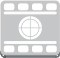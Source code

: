 <?xml version="1.0" encoding="UTF-8"?>
<dia:diagram xmlns:dia="http://www.lysator.liu.se/~alla/dia/">
  <dia:layer name="Fondo" visible="true" active="true">
    <dia:group>
      <dia:group>
        <dia:group>
          <dia:group>
            <dia:group>
              <dia:object type="Standard - Beziergon" version="0" id="O0">
                <dia:attribute name="obj_pos">
                  <dia:point val="3.959,3.585"/>
                </dia:attribute>
                <dia:attribute name="obj_bb">
                  <dia:rectangle val="2.959,3.585;4.959,3.906"/>
                </dia:attribute>
                <dia:attribute name="bez_points">
                  <dia:point val="3.959,3.585"/>
                  <dia:point val="3.959,3.711"/>
                  <dia:point val="3.959,3.585"/>
                  <dia:point val="3.959,3.711"/>
                  <dia:point val="3.959,3.819"/>
                  <dia:point val="3.871,3.906"/>
                  <dia:point val="3.762,3.906"/>
                  <dia:point val="3.762,3.78"/>
                  <dia:point val="3.762,3.906"/>
                  <dia:point val="3.762,3.78"/>
                  <dia:point val="3.871,3.78"/>
                  <dia:point val="3.959,3.693"/>
                </dia:attribute>
                <dia:attribute name="corner_types">
                  <dia:enum val="17227952"/>
                  <dia:enum val="0"/>
                  <dia:enum val="0"/>
                  <dia:enum val="0"/>
                  <dia:enum val="0"/>
                </dia:attribute>
                <dia:attribute name="line_width">
                  <dia:real val="0"/>
                </dia:attribute>
                <dia:attribute name="show_background">
                  <dia:boolean val="false"/>
                </dia:attribute>
              </dia:object>
              <dia:group>
                <dia:object type="Standard - BezierLine" version="0" id="O1">
                  <dia:attribute name="obj_pos">
                    <dia:point val="3.959,3.585"/>
                  </dia:attribute>
                  <dia:attribute name="obj_bb">
                    <dia:rectangle val="2.957,3.585;4.957,3.875"/>
                  </dia:attribute>
                  <dia:attribute name="bez_points">
                    <dia:point val="3.959,3.585"/>
                    <dia:point val="3.959,3.711"/>
                    <dia:point val="3.959,3.585"/>
                    <dia:point val="3.959,3.711"/>
                    <dia:point val="3.959,3.721"/>
                    <dia:point val="3.959,3.73"/>
                    <dia:point val="3.957,3.739"/>
                    <dia:point val="3.957,3.613"/>
                    <dia:point val="3.957,3.739"/>
                    <dia:point val="3.957,3.613"/>
                    <dia:point val="3.959,3.604"/>
                    <dia:point val="3.959,3.595"/>
                    <dia:point val="3.959,3.585"/>
                  </dia:attribute>
                  <dia:attribute name="corner_types">
                    <dia:enum val="0"/>
                    <dia:enum val="0"/>
                    <dia:enum val="0"/>
                    <dia:enum val="0"/>
                    <dia:enum val="0"/>
                  </dia:attribute>
                  <dia:attribute name="line_color">
                    <dia:color val="#737678"/>
                  </dia:attribute>
                  <dia:attribute name="line_width">
                    <dia:real val="0"/>
                  </dia:attribute>
                </dia:object>
                <dia:object type="Standard - BezierLine" version="0" id="O2">
                  <dia:attribute name="obj_pos">
                    <dia:point val="3.957,3.613"/>
                  </dia:attribute>
                  <dia:attribute name="obj_bb">
                    <dia:rectangle val="3.95,3.613;3.957,3.771"/>
                  </dia:attribute>
                  <dia:attribute name="bez_points">
                    <dia:point val="3.957,3.613"/>
                    <dia:point val="3.957,3.739"/>
                    <dia:point val="3.957,3.613"/>
                    <dia:point val="3.957,3.739"/>
                    <dia:point val="3.956,3.75"/>
                    <dia:point val="3.953,3.76"/>
                    <dia:point val="3.95,3.771"/>
                    <dia:point val="3.95,3.644"/>
                    <dia:point val="3.95,3.771"/>
                    <dia:point val="3.95,3.644"/>
                    <dia:point val="3.953,3.634"/>
                    <dia:point val="3.956,3.624"/>
                    <dia:point val="3.957,3.613"/>
                  </dia:attribute>
                  <dia:attribute name="corner_types">
                    <dia:enum val="0"/>
                    <dia:enum val="0"/>
                    <dia:enum val="0"/>
                    <dia:enum val="0"/>
                    <dia:enum val="0"/>
                  </dia:attribute>
                  <dia:attribute name="line_color">
                    <dia:color val="#737678"/>
                  </dia:attribute>
                  <dia:attribute name="line_width">
                    <dia:real val="0"/>
                  </dia:attribute>
                </dia:object>
                <dia:object type="Standard - BezierLine" version="0" id="O3">
                  <dia:attribute name="obj_pos">
                    <dia:point val="3.95,3.644"/>
                  </dia:attribute>
                  <dia:attribute name="obj_bb">
                    <dia:rectangle val="3.935,3.644;3.95,3.805"/>
                  </dia:attribute>
                  <dia:attribute name="bez_points">
                    <dia:point val="3.95,3.644"/>
                    <dia:point val="3.95,3.771"/>
                    <dia:point val="3.95,3.644"/>
                    <dia:point val="3.95,3.771"/>
                    <dia:point val="3.946,3.782"/>
                    <dia:point val="3.941,3.794"/>
                    <dia:point val="3.935,3.805"/>
                    <dia:point val="3.935,3.679"/>
                    <dia:point val="3.935,3.805"/>
                    <dia:point val="3.935,3.679"/>
                    <dia:point val="3.941,3.668"/>
                    <dia:point val="3.946,3.656"/>
                    <dia:point val="3.95,3.644"/>
                  </dia:attribute>
                  <dia:attribute name="corner_types">
                    <dia:enum val="0"/>
                    <dia:enum val="0"/>
                    <dia:enum val="0"/>
                    <dia:enum val="0"/>
                    <dia:enum val="0"/>
                  </dia:attribute>
                  <dia:attribute name="line_color">
                    <dia:color val="#737678"/>
                  </dia:attribute>
                  <dia:attribute name="line_width">
                    <dia:real val="0"/>
                  </dia:attribute>
                </dia:object>
                <dia:object type="Standard - BezierLine" version="0" id="O4">
                  <dia:attribute name="obj_pos">
                    <dia:point val="3.935,3.679"/>
                  </dia:attribute>
                  <dia:attribute name="obj_bb">
                    <dia:rectangle val="3.762,3.679;3.935,3.906"/>
                  </dia:attribute>
                  <dia:attribute name="bez_points">
                    <dia:point val="3.935,3.679"/>
                    <dia:point val="3.935,3.805"/>
                    <dia:point val="3.935,3.679"/>
                    <dia:point val="3.935,3.805"/>
                    <dia:point val="3.902,3.865"/>
                    <dia:point val="3.837,3.906"/>
                    <dia:point val="3.762,3.906"/>
                    <dia:point val="3.762,3.78"/>
                    <dia:point val="3.762,3.906"/>
                    <dia:point val="3.762,3.78"/>
                    <dia:point val="3.837,3.78"/>
                    <dia:point val="3.902,3.739"/>
                    <dia:point val="3.935,3.679"/>
                  </dia:attribute>
                  <dia:attribute name="corner_types">
                    <dia:enum val="0"/>
                    <dia:enum val="0"/>
                    <dia:enum val="0"/>
                    <dia:enum val="0"/>
                    <dia:enum val="0"/>
                  </dia:attribute>
                  <dia:attribute name="line_color">
                    <dia:color val="#737678"/>
                  </dia:attribute>
                  <dia:attribute name="line_width">
                    <dia:real val="0"/>
                  </dia:attribute>
                </dia:object>
              </dia:group>
            </dia:group>
            <dia:group>
              <dia:object type="Standard - Polygon" version="0" id="O5">
                <dia:attribute name="obj_pos">
                  <dia:point val="3.82,3.743"/>
                </dia:attribute>
                <dia:attribute name="obj_bb">
                  <dia:rectangle val="1.189,3.743;3.82,3.907"/>
                </dia:attribute>
                <dia:attribute name="poly_points">
                  <dia:point val="3.82,3.743"/>
                  <dia:point val="3.762,3.907"/>
                  <dia:point val="1.237,3.907"/>
                  <dia:point val="1.189,3.749"/>
                </dia:attribute>
                <dia:attribute name="line_color">
                  <dia:color val="#737678"/>
                </dia:attribute>
                <dia:attribute name="line_width">
                  <dia:real val="0"/>
                </dia:attribute>
                <dia:attribute name="inner_color">
                  <dia:color val="#737678"/>
                </dia:attribute>
                <dia:attribute name="show_background">
                  <dia:boolean val="true"/>
                </dia:attribute>
              </dia:object>
            </dia:group>
            <dia:group>
              <dia:object type="Standard - Beziergon" version="0" id="O6">
                <dia:attribute name="obj_pos">
                  <dia:point val="1.237,3.78"/>
                </dia:attribute>
                <dia:attribute name="obj_bb">
                  <dia:rectangle val="0.041,3.585;2.041,3.906"/>
                </dia:attribute>
                <dia:attribute name="bez_points">
                  <dia:point val="1.237,3.78"/>
                  <dia:point val="1.237,3.906"/>
                  <dia:point val="1.237,3.78"/>
                  <dia:point val="1.237,3.906"/>
                  <dia:point val="1.129,3.906"/>
                  <dia:point val="1.041,3.819"/>
                  <dia:point val="1.041,3.711"/>
                  <dia:point val="1.041,3.585"/>
                  <dia:point val="1.041,3.711"/>
                  <dia:point val="1.041,3.585"/>
                  <dia:point val="1.041,3.693"/>
                  <dia:point val="1.129,3.78"/>
                </dia:attribute>
                <dia:attribute name="corner_types">
                  <dia:enum val="0"/>
                  <dia:enum val="0"/>
                  <dia:enum val="0"/>
                  <dia:enum val="0"/>
                  <dia:enum val="0"/>
                </dia:attribute>
                <dia:attribute name="line_width">
                  <dia:real val="0"/>
                </dia:attribute>
                <dia:attribute name="show_background">
                  <dia:boolean val="false"/>
                </dia:attribute>
              </dia:object>
              <dia:group>
                <dia:object type="Standard - BezierLine" version="0" id="O7">
                  <dia:attribute name="obj_pos">
                    <dia:point val="1.237,3.78"/>
                  </dia:attribute>
                  <dia:attribute name="obj_bb">
                    <dia:rectangle val="0.041,3.585;2.041,3.906"/>
                  </dia:attribute>
                  <dia:attribute name="bez_points">
                    <dia:point val="1.237,3.78"/>
                    <dia:point val="1.237,3.906"/>
                    <dia:point val="1.237,3.78"/>
                    <dia:point val="1.237,3.906"/>
                    <dia:point val="1.129,3.906"/>
                    <dia:point val="1.041,3.819"/>
                    <dia:point val="1.041,3.711"/>
                    <dia:point val="1.041,3.585"/>
                    <dia:point val="1.041,3.711"/>
                    <dia:point val="1.041,3.585"/>
                    <dia:point val="1.041,3.693"/>
                    <dia:point val="1.129,3.78"/>
                    <dia:point val="1.237,3.78"/>
                  </dia:attribute>
                  <dia:attribute name="corner_types">
                    <dia:enum val="0"/>
                    <dia:enum val="0"/>
                    <dia:enum val="0"/>
                    <dia:enum val="0"/>
                    <dia:enum val="0"/>
                  </dia:attribute>
                  <dia:attribute name="line_color">
                    <dia:color val="#737678"/>
                  </dia:attribute>
                  <dia:attribute name="line_width">
                    <dia:real val="0"/>
                  </dia:attribute>
                </dia:object>
              </dia:group>
            </dia:group>
            <dia:group>
              <dia:object type="Standard - Beziergon" version="0" id="O8">
                <dia:attribute name="obj_pos">
                  <dia:point val="3.762,1.093"/>
                </dia:attribute>
                <dia:attribute name="obj_bb">
                  <dia:rectangle val="1.041,1.093;3.959,3.78"/>
                </dia:attribute>
                <dia:attribute name="bez_points">
                  <dia:point val="3.762,1.093"/>
                  <dia:point val="3.871,1.093"/>
                  <dia:point val="3.959,1.181"/>
                  <dia:point val="3.959,1.289"/>
                  <dia:point val="3.959,3.585"/>
                  <dia:point val="3.959,1.289"/>
                  <dia:point val="3.959,3.585"/>
                  <dia:point val="3.959,3.693"/>
                  <dia:point val="3.871,3.78"/>
                  <dia:point val="3.762,3.78"/>
                  <dia:point val="1.237,3.78"/>
                  <dia:point val="3.762,3.78"/>
                  <dia:point val="1.237,3.78"/>
                  <dia:point val="1.129,3.78"/>
                  <dia:point val="1.041,3.693"/>
                  <dia:point val="1.041,3.585"/>
                  <dia:point val="1.041,1.289"/>
                  <dia:point val="1.041,3.585"/>
                  <dia:point val="1.041,1.289"/>
                  <dia:point val="1.041,1.181"/>
                  <dia:point val="1.129,1.093"/>
                  <dia:point val="1.237,1.093"/>
                  <dia:point val="3.762,1.093"/>
                  <dia:point val="1.237,1.093"/>
                </dia:attribute>
                <dia:attribute name="corner_types">
                  <dia:enum val="-819542408"/>
                  <dia:enum val="0"/>
                  <dia:enum val="0"/>
                  <dia:enum val="0"/>
                  <dia:enum val="0"/>
                  <dia:enum val="0"/>
                  <dia:enum val="0"/>
                  <dia:enum val="0"/>
                  <dia:enum val="0"/>
                </dia:attribute>
                <dia:attribute name="line_color">
                  <dia:color val="#c5c6c7"/>
                </dia:attribute>
                <dia:attribute name="line_width">
                  <dia:real val="0"/>
                </dia:attribute>
                <dia:attribute name="inner_color">
                  <dia:color val="#c5c6c7"/>
                </dia:attribute>
                <dia:attribute name="show_background">
                  <dia:boolean val="true"/>
                </dia:attribute>
              </dia:object>
            </dia:group>
          </dia:group>
        </dia:group>
        <dia:group>
          <dia:group>
            <dia:group>
              <dia:object type="Standard - Beziergon" version="0" id="O9">
                <dia:attribute name="obj_pos">
                  <dia:point val="3.323,1.321"/>
                </dia:attribute>
                <dia:attribute name="obj_bb">
                  <dia:rectangle val="3.323,1.239;3.801,1.532"/>
                </dia:attribute>
                <dia:attribute name="bez_points">
                  <dia:point val="3.323,1.321"/>
                  <dia:point val="3.323,1.276"/>
                  <dia:point val="3.36,1.239"/>
                  <dia:point val="3.405,1.239"/>
                  <dia:point val="3.719,1.239"/>
                  <dia:point val="3.405,1.239"/>
                  <dia:point val="3.719,1.239"/>
                  <dia:point val="3.765,1.239"/>
                  <dia:point val="3.801,1.276"/>
                  <dia:point val="3.801,1.321"/>
                  <dia:point val="3.801,1.451"/>
                  <dia:point val="3.801,1.321"/>
                  <dia:point val="3.801,1.451"/>
                  <dia:point val="3.801,1.495"/>
                  <dia:point val="3.765,1.532"/>
                  <dia:point val="3.719,1.532"/>
                  <dia:point val="3.405,1.532"/>
                  <dia:point val="3.719,1.532"/>
                  <dia:point val="3.405,1.532"/>
                  <dia:point val="3.36,1.532"/>
                  <dia:point val="3.323,1.495"/>
                  <dia:point val="3.323,1.451"/>
                  <dia:point val="3.323,1.321"/>
                  <dia:point val="3.323,1.451"/>
                </dia:attribute>
                <dia:attribute name="corner_types">
                  <dia:enum val="-819542376"/>
                  <dia:enum val="0"/>
                  <dia:enum val="0"/>
                  <dia:enum val="0"/>
                  <dia:enum val="0"/>
                  <dia:enum val="0"/>
                  <dia:enum val="0"/>
                  <dia:enum val="0"/>
                  <dia:enum val="0"/>
                </dia:attribute>
                <dia:attribute name="line_color">
                  <dia:color val="#ffffff"/>
                </dia:attribute>
                <dia:attribute name="line_width">
                  <dia:real val="0"/>
                </dia:attribute>
                <dia:attribute name="show_background">
                  <dia:boolean val="true"/>
                </dia:attribute>
              </dia:object>
              <dia:object type="Standard - Beziergon" version="0" id="O10">
                <dia:attribute name="obj_pos">
                  <dia:point val="2.618,1.321"/>
                </dia:attribute>
                <dia:attribute name="obj_bb">
                  <dia:rectangle val="2.618,1.239;3.096,1.532"/>
                </dia:attribute>
                <dia:attribute name="bez_points">
                  <dia:point val="2.618,1.321"/>
                  <dia:point val="2.618,1.276"/>
                  <dia:point val="2.655,1.239"/>
                  <dia:point val="2.7,1.239"/>
                  <dia:point val="3.014,1.239"/>
                  <dia:point val="2.7,1.239"/>
                  <dia:point val="3.014,1.239"/>
                  <dia:point val="3.059,1.239"/>
                  <dia:point val="3.096,1.276"/>
                  <dia:point val="3.096,1.321"/>
                  <dia:point val="3.096,1.451"/>
                  <dia:point val="3.096,1.321"/>
                  <dia:point val="3.096,1.451"/>
                  <dia:point val="3.096,1.495"/>
                  <dia:point val="3.059,1.532"/>
                  <dia:point val="3.014,1.532"/>
                  <dia:point val="2.7,1.532"/>
                  <dia:point val="3.014,1.532"/>
                  <dia:point val="2.7,1.532"/>
                  <dia:point val="2.655,1.532"/>
                  <dia:point val="2.618,1.495"/>
                  <dia:point val="2.618,1.451"/>
                  <dia:point val="2.618,1.321"/>
                  <dia:point val="2.618,1.451"/>
                </dia:attribute>
                <dia:attribute name="corner_types">
                  <dia:enum val="-819542408"/>
                  <dia:enum val="0"/>
                  <dia:enum val="0"/>
                  <dia:enum val="0"/>
                  <dia:enum val="0"/>
                  <dia:enum val="0"/>
                  <dia:enum val="0"/>
                  <dia:enum val="0"/>
                  <dia:enum val="0"/>
                </dia:attribute>
                <dia:attribute name="line_color">
                  <dia:color val="#ffffff"/>
                </dia:attribute>
                <dia:attribute name="line_width">
                  <dia:real val="0"/>
                </dia:attribute>
                <dia:attribute name="show_background">
                  <dia:boolean val="true"/>
                </dia:attribute>
              </dia:object>
              <dia:object type="Standard - Beziergon" version="0" id="O11">
                <dia:attribute name="obj_pos">
                  <dia:point val="1.913,1.321"/>
                </dia:attribute>
                <dia:attribute name="obj_bb">
                  <dia:rectangle val="1.913,1.239;2.391,1.532"/>
                </dia:attribute>
                <dia:attribute name="bez_points">
                  <dia:point val="1.913,1.321"/>
                  <dia:point val="1.913,1.276"/>
                  <dia:point val="1.95,1.239"/>
                  <dia:point val="1.995,1.239"/>
                  <dia:point val="2.309,1.239"/>
                  <dia:point val="1.995,1.239"/>
                  <dia:point val="2.309,1.239"/>
                  <dia:point val="2.354,1.239"/>
                  <dia:point val="2.391,1.276"/>
                  <dia:point val="2.391,1.321"/>
                  <dia:point val="2.391,1.451"/>
                  <dia:point val="2.391,1.321"/>
                  <dia:point val="2.391,1.451"/>
                  <dia:point val="2.391,1.495"/>
                  <dia:point val="2.354,1.532"/>
                  <dia:point val="2.309,1.532"/>
                  <dia:point val="1.995,1.532"/>
                  <dia:point val="2.309,1.532"/>
                  <dia:point val="1.995,1.532"/>
                  <dia:point val="1.95,1.532"/>
                  <dia:point val="1.913,1.495"/>
                  <dia:point val="1.913,1.451"/>
                  <dia:point val="1.913,1.321"/>
                  <dia:point val="1.913,1.451"/>
                </dia:attribute>
                <dia:attribute name="corner_types">
                  <dia:enum val="-819542376"/>
                  <dia:enum val="0"/>
                  <dia:enum val="0"/>
                  <dia:enum val="0"/>
                  <dia:enum val="0"/>
                  <dia:enum val="0"/>
                  <dia:enum val="0"/>
                  <dia:enum val="0"/>
                  <dia:enum val="0"/>
                </dia:attribute>
                <dia:attribute name="line_color">
                  <dia:color val="#ffffff"/>
                </dia:attribute>
                <dia:attribute name="line_width">
                  <dia:real val="0"/>
                </dia:attribute>
                <dia:attribute name="show_background">
                  <dia:boolean val="true"/>
                </dia:attribute>
              </dia:object>
              <dia:object type="Standard - Beziergon" version="0" id="O12">
                <dia:attribute name="obj_pos">
                  <dia:point val="1.208,1.321"/>
                </dia:attribute>
                <dia:attribute name="obj_bb">
                  <dia:rectangle val="1.208,1.239;1.686,1.532"/>
                </dia:attribute>
                <dia:attribute name="bez_points">
                  <dia:point val="1.208,1.321"/>
                  <dia:point val="1.208,1.276"/>
                  <dia:point val="1.244,1.239"/>
                  <dia:point val="1.29,1.239"/>
                  <dia:point val="1.604,1.239"/>
                  <dia:point val="1.29,1.239"/>
                  <dia:point val="1.604,1.239"/>
                  <dia:point val="1.649,1.239"/>
                  <dia:point val="1.686,1.276"/>
                  <dia:point val="1.686,1.321"/>
                  <dia:point val="1.686,1.451"/>
                  <dia:point val="1.686,1.321"/>
                  <dia:point val="1.686,1.451"/>
                  <dia:point val="1.686,1.495"/>
                  <dia:point val="1.649,1.532"/>
                  <dia:point val="1.604,1.532"/>
                  <dia:point val="1.29,1.532"/>
                  <dia:point val="1.604,1.532"/>
                  <dia:point val="1.29,1.532"/>
                  <dia:point val="1.244,1.532"/>
                  <dia:point val="1.208,1.495"/>
                  <dia:point val="1.208,1.451"/>
                  <dia:point val="1.208,1.321"/>
                  <dia:point val="1.208,1.451"/>
                  <dia:point val="1.208,1.321"/>
                  <dia:point val="1.208,1.321"/>
                  <dia:point val="1.208,1.451"/>
                </dia:attribute>
                <dia:attribute name="corner_types">
                  <dia:enum val="-819542360"/>
                  <dia:enum val="0"/>
                  <dia:enum val="0"/>
                  <dia:enum val="0"/>
                  <dia:enum val="0"/>
                  <dia:enum val="0"/>
                  <dia:enum val="0"/>
                  <dia:enum val="0"/>
                  <dia:enum val="0"/>
                  <dia:enum val="0"/>
                </dia:attribute>
                <dia:attribute name="line_color">
                  <dia:color val="#ffffff"/>
                </dia:attribute>
                <dia:attribute name="line_width">
                  <dia:real val="0"/>
                </dia:attribute>
                <dia:attribute name="show_background">
                  <dia:boolean val="true"/>
                </dia:attribute>
              </dia:object>
              <dia:object type="Standard - Beziergon" version="0" id="O13">
                <dia:attribute name="obj_pos">
                  <dia:point val="1.686,3.554"/>
                </dia:attribute>
                <dia:attribute name="obj_bb">
                  <dia:rectangle val="1.208,3.342;1.686,3.635"/>
                </dia:attribute>
                <dia:attribute name="bez_points">
                  <dia:point val="1.686,3.554"/>
                  <dia:point val="1.686,3.599"/>
                  <dia:point val="1.649,3.635"/>
                  <dia:point val="1.604,3.635"/>
                  <dia:point val="1.29,3.635"/>
                  <dia:point val="1.604,3.635"/>
                  <dia:point val="1.29,3.635"/>
                  <dia:point val="1.244,3.635"/>
                  <dia:point val="1.208,3.599"/>
                  <dia:point val="1.208,3.554"/>
                  <dia:point val="1.208,3.424"/>
                  <dia:point val="1.208,3.554"/>
                  <dia:point val="1.208,3.424"/>
                  <dia:point val="1.208,3.378"/>
                  <dia:point val="1.244,3.342"/>
                  <dia:point val="1.29,3.342"/>
                  <dia:point val="1.604,3.342"/>
                  <dia:point val="1.29,3.342"/>
                  <dia:point val="1.604,3.342"/>
                  <dia:point val="1.649,3.342"/>
                  <dia:point val="1.686,3.378"/>
                  <dia:point val="1.686,3.424"/>
                  <dia:point val="1.686,3.554"/>
                  <dia:point val="1.686,3.424"/>
                  <dia:point val="1.686,3.554"/>
                  <dia:point val="1.686,3.554"/>
                  <dia:point val="1.686,3.424"/>
                </dia:attribute>
                <dia:attribute name="corner_types">
                  <dia:enum val="-819542408"/>
                  <dia:enum val="0"/>
                  <dia:enum val="0"/>
                  <dia:enum val="0"/>
                  <dia:enum val="0"/>
                  <dia:enum val="0"/>
                  <dia:enum val="0"/>
                  <dia:enum val="0"/>
                  <dia:enum val="0"/>
                  <dia:enum val="0"/>
                </dia:attribute>
                <dia:attribute name="line_color">
                  <dia:color val="#ffffff"/>
                </dia:attribute>
                <dia:attribute name="line_width">
                  <dia:real val="0"/>
                </dia:attribute>
                <dia:attribute name="show_background">
                  <dia:boolean val="true"/>
                </dia:attribute>
              </dia:object>
              <dia:object type="Standard - Beziergon" version="0" id="O14">
                <dia:attribute name="obj_pos">
                  <dia:point val="2.391,3.554"/>
                </dia:attribute>
                <dia:attribute name="obj_bb">
                  <dia:rectangle val="1.913,3.342;2.391,3.635"/>
                </dia:attribute>
                <dia:attribute name="bez_points">
                  <dia:point val="2.391,3.554"/>
                  <dia:point val="2.391,3.599"/>
                  <dia:point val="2.354,3.635"/>
                  <dia:point val="2.309,3.635"/>
                  <dia:point val="1.995,3.635"/>
                  <dia:point val="2.309,3.635"/>
                  <dia:point val="1.995,3.635"/>
                  <dia:point val="1.95,3.635"/>
                  <dia:point val="1.913,3.599"/>
                  <dia:point val="1.913,3.554"/>
                  <dia:point val="1.913,3.424"/>
                  <dia:point val="1.913,3.554"/>
                  <dia:point val="1.913,3.424"/>
                  <dia:point val="1.913,3.378"/>
                  <dia:point val="1.95,3.342"/>
                  <dia:point val="1.995,3.342"/>
                  <dia:point val="2.309,3.342"/>
                  <dia:point val="1.995,3.342"/>
                  <dia:point val="2.309,3.342"/>
                  <dia:point val="2.354,3.342"/>
                  <dia:point val="2.391,3.378"/>
                  <dia:point val="2.391,3.424"/>
                  <dia:point val="2.391,3.554"/>
                  <dia:point val="2.391,3.424"/>
                </dia:attribute>
                <dia:attribute name="corner_types">
                  <dia:enum val="-819542376"/>
                  <dia:enum val="0"/>
                  <dia:enum val="0"/>
                  <dia:enum val="0"/>
                  <dia:enum val="0"/>
                  <dia:enum val="0"/>
                  <dia:enum val="0"/>
                  <dia:enum val="0"/>
                  <dia:enum val="0"/>
                </dia:attribute>
                <dia:attribute name="line_color">
                  <dia:color val="#ffffff"/>
                </dia:attribute>
                <dia:attribute name="line_width">
                  <dia:real val="0"/>
                </dia:attribute>
                <dia:attribute name="show_background">
                  <dia:boolean val="true"/>
                </dia:attribute>
              </dia:object>
              <dia:object type="Standard - Beziergon" version="0" id="O15">
                <dia:attribute name="obj_pos">
                  <dia:point val="3.096,3.554"/>
                </dia:attribute>
                <dia:attribute name="obj_bb">
                  <dia:rectangle val="2.618,3.342;3.096,3.635"/>
                </dia:attribute>
                <dia:attribute name="bez_points">
                  <dia:point val="3.096,3.554"/>
                  <dia:point val="3.096,3.599"/>
                  <dia:point val="3.059,3.635"/>
                  <dia:point val="3.014,3.635"/>
                  <dia:point val="2.7,3.635"/>
                  <dia:point val="3.014,3.635"/>
                  <dia:point val="2.7,3.635"/>
                  <dia:point val="2.655,3.635"/>
                  <dia:point val="2.618,3.599"/>
                  <dia:point val="2.618,3.554"/>
                  <dia:point val="2.618,3.424"/>
                  <dia:point val="2.618,3.554"/>
                  <dia:point val="2.618,3.424"/>
                  <dia:point val="2.618,3.378"/>
                  <dia:point val="2.655,3.342"/>
                  <dia:point val="2.7,3.342"/>
                  <dia:point val="3.014,3.342"/>
                  <dia:point val="2.7,3.342"/>
                  <dia:point val="3.014,3.342"/>
                  <dia:point val="3.059,3.342"/>
                  <dia:point val="3.096,3.378"/>
                  <dia:point val="3.096,3.424"/>
                  <dia:point val="3.096,3.554"/>
                  <dia:point val="3.096,3.424"/>
                </dia:attribute>
                <dia:attribute name="corner_types">
                  <dia:enum val="-819542376"/>
                  <dia:enum val="0"/>
                  <dia:enum val="0"/>
                  <dia:enum val="0"/>
                  <dia:enum val="0"/>
                  <dia:enum val="0"/>
                  <dia:enum val="0"/>
                  <dia:enum val="0"/>
                  <dia:enum val="0"/>
                </dia:attribute>
                <dia:attribute name="line_color">
                  <dia:color val="#ffffff"/>
                </dia:attribute>
                <dia:attribute name="line_width">
                  <dia:real val="0"/>
                </dia:attribute>
                <dia:attribute name="show_background">
                  <dia:boolean val="true"/>
                </dia:attribute>
              </dia:object>
              <dia:object type="Standard - Beziergon" version="0" id="O16">
                <dia:attribute name="obj_pos">
                  <dia:point val="3.801,3.554"/>
                </dia:attribute>
                <dia:attribute name="obj_bb">
                  <dia:rectangle val="3.323,3.342;3.801,3.635"/>
                </dia:attribute>
                <dia:attribute name="bez_points">
                  <dia:point val="3.801,3.554"/>
                  <dia:point val="3.801,3.599"/>
                  <dia:point val="3.765,3.635"/>
                  <dia:point val="3.719,3.635"/>
                  <dia:point val="3.405,3.635"/>
                  <dia:point val="3.719,3.635"/>
                  <dia:point val="3.405,3.635"/>
                  <dia:point val="3.36,3.635"/>
                  <dia:point val="3.323,3.599"/>
                  <dia:point val="3.323,3.554"/>
                  <dia:point val="3.323,3.424"/>
                  <dia:point val="3.323,3.554"/>
                  <dia:point val="3.323,3.424"/>
                  <dia:point val="3.323,3.378"/>
                  <dia:point val="3.36,3.342"/>
                  <dia:point val="3.405,3.342"/>
                  <dia:point val="3.719,3.342"/>
                  <dia:point val="3.405,3.342"/>
                  <dia:point val="3.719,3.342"/>
                  <dia:point val="3.765,3.342"/>
                  <dia:point val="3.801,3.378"/>
                  <dia:point val="3.801,3.424"/>
                  <dia:point val="3.801,3.554"/>
                  <dia:point val="3.801,3.424"/>
                </dia:attribute>
                <dia:attribute name="corner_types">
                  <dia:enum val="-819542408"/>
                  <dia:enum val="0"/>
                  <dia:enum val="0"/>
                  <dia:enum val="0"/>
                  <dia:enum val="0"/>
                  <dia:enum val="0"/>
                  <dia:enum val="0"/>
                  <dia:enum val="0"/>
                  <dia:enum val="0"/>
                </dia:attribute>
                <dia:attribute name="line_color">
                  <dia:color val="#ffffff"/>
                </dia:attribute>
                <dia:attribute name="line_width">
                  <dia:real val="0"/>
                </dia:attribute>
                <dia:attribute name="show_background">
                  <dia:boolean val="true"/>
                </dia:attribute>
              </dia:object>
              <dia:object type="Standard - Beziergon" version="0" id="O17">
                <dia:attribute name="obj_pos">
                  <dia:point val="3.76,3.211"/>
                </dia:attribute>
                <dia:attribute name="obj_bb">
                  <dia:rectangle val="1.197,3.124;3.804,3.211"/>
                </dia:attribute>
                <dia:attribute name="bez_points">
                  <dia:point val="3.76,3.211"/>
                  <dia:point val="1.241,3.211"/>
                  <dia:point val="3.76,3.211"/>
                  <dia:point val="1.241,3.211"/>
                  <dia:point val="1.216,3.211"/>
                  <dia:point val="1.197,3.192"/>
                  <dia:point val="1.197,3.168"/>
                  <dia:point val="1.197,3.144"/>
                  <dia:point val="1.216,3.124"/>
                  <dia:point val="1.241,3.124"/>
                  <dia:point val="3.76,3.124"/>
                  <dia:point val="1.241,3.124"/>
                  <dia:point val="3.76,3.124"/>
                  <dia:point val="3.784,3.124"/>
                  <dia:point val="3.804,3.144"/>
                  <dia:point val="3.804,3.168"/>
                  <dia:point val="3.804,3.192"/>
                  <dia:point val="3.784,3.211"/>
                </dia:attribute>
                <dia:attribute name="corner_types">
                  <dia:enum val="-819542408"/>
                  <dia:enum val="0"/>
                  <dia:enum val="0"/>
                  <dia:enum val="0"/>
                  <dia:enum val="0"/>
                  <dia:enum val="0"/>
                  <dia:enum val="0"/>
                </dia:attribute>
                <dia:attribute name="line_color">
                  <dia:color val="#ffffff"/>
                </dia:attribute>
                <dia:attribute name="line_width">
                  <dia:real val="0"/>
                </dia:attribute>
                <dia:attribute name="show_background">
                  <dia:boolean val="true"/>
                </dia:attribute>
              </dia:object>
              <dia:object type="Standard - Beziergon" version="0" id="O18">
                <dia:attribute name="obj_pos">
                  <dia:point val="2.111,2.393"/>
                </dia:attribute>
                <dia:attribute name="obj_bb">
                  <dia:rectangle val="2.111,2.045;2.461,2.393"/>
                </dia:attribute>
                <dia:attribute name="bez_points">
                  <dia:point val="2.111,2.393"/>
                  <dia:point val="2.131,2.21"/>
                  <dia:point val="2.276,2.066"/>
                  <dia:point val="2.461,2.045"/>
                  <dia:point val="2.461,2.393"/>
                  <dia:point val="2.461,2.045"/>
                  <dia:point val="2.461,2.393"/>
                  <dia:point val="2.111,2.393"/>
                  <dia:point val="2.461,2.393"/>
                </dia:attribute>
                <dia:attribute name="corner_types">
                  <dia:enum val="0"/>
                  <dia:enum val="0"/>
                  <dia:enum val="0"/>
                  <dia:enum val="0"/>
                </dia:attribute>
                <dia:attribute name="line_color">
                  <dia:color val="#ffffff"/>
                </dia:attribute>
                <dia:attribute name="line_width">
                  <dia:real val="0"/>
                </dia:attribute>
                <dia:attribute name="show_background">
                  <dia:boolean val="true"/>
                </dia:attribute>
              </dia:object>
              <dia:object type="Standard - Beziergon" version="0" id="O19">
                <dia:attribute name="obj_pos">
                  <dia:point val="2.461,2.48"/>
                </dia:attribute>
                <dia:attribute name="obj_bb">
                  <dia:rectangle val="2.111,2.48;2.461,2.827"/>
                </dia:attribute>
                <dia:attribute name="bez_points">
                  <dia:point val="2.461,2.48"/>
                  <dia:point val="2.461,2.827"/>
                  <dia:point val="2.461,2.48"/>
                  <dia:point val="2.461,2.827"/>
                  <dia:point val="2.276,2.807"/>
                  <dia:point val="2.131,2.663"/>
                  <dia:point val="2.111,2.48"/>
                  <dia:point val="2.461,2.48"/>
                  <dia:point val="2.111,2.48"/>
                </dia:attribute>
                <dia:attribute name="corner_types">
                  <dia:enum val="0"/>
                  <dia:enum val="0"/>
                  <dia:enum val="0"/>
                  <dia:enum val="0"/>
                </dia:attribute>
                <dia:attribute name="line_color">
                  <dia:color val="#ffffff"/>
                </dia:attribute>
                <dia:attribute name="line_width">
                  <dia:real val="0"/>
                </dia:attribute>
                <dia:attribute name="show_background">
                  <dia:boolean val="true"/>
                </dia:attribute>
              </dia:object>
              <dia:object type="Standard - Beziergon" version="0" id="O20">
                <dia:attribute name="obj_pos">
                  <dia:point val="2.02,2.393"/>
                </dia:attribute>
                <dia:attribute name="obj_bb">
                  <dia:rectangle val="1.945,1.881;2.461,2.393"/>
                </dia:attribute>
                <dia:attribute name="bez_points">
                  <dia:point val="2.02,2.393"/>
                  <dia:point val="1.945,2.393"/>
                  <dia:point val="2.02,2.393"/>
                  <dia:point val="1.945,2.393"/>
                  <dia:point val="1.966,2.12"/>
                  <dia:point val="2.186,1.902"/>
                  <dia:point val="2.461,1.881"/>
                  <dia:point val="2.461,1.956"/>
                  <dia:point val="2.461,1.881"/>
                  <dia:point val="2.461,1.956"/>
                  <dia:point val="2.227,1.977"/>
                  <dia:point val="2.042,2.161"/>
                </dia:attribute>
                <dia:attribute name="corner_types">
                  <dia:enum val="-819542392"/>
                  <dia:enum val="0"/>
                  <dia:enum val="0"/>
                  <dia:enum val="0"/>
                  <dia:enum val="0"/>
                </dia:attribute>
                <dia:attribute name="line_color">
                  <dia:color val="#ffffff"/>
                </dia:attribute>
                <dia:attribute name="line_width">
                  <dia:real val="0"/>
                </dia:attribute>
                <dia:attribute name="show_background">
                  <dia:boolean val="true"/>
                </dia:attribute>
              </dia:object>
              <dia:object type="Standard - Beziergon" version="0" id="O21">
                <dia:attribute name="obj_pos">
                  <dia:point val="2.02,2.48"/>
                </dia:attribute>
                <dia:attribute name="obj_bb">
                  <dia:rectangle val="1.945,2.48;2.461,2.991"/>
                </dia:attribute>
                <dia:attribute name="bez_points">
                  <dia:point val="2.02,2.48"/>
                  <dia:point val="2.042,2.712"/>
                  <dia:point val="2.227,2.896"/>
                  <dia:point val="2.461,2.917"/>
                  <dia:point val="2.461,2.991"/>
                  <dia:point val="2.461,2.917"/>
                  <dia:point val="2.461,2.991"/>
                  <dia:point val="2.186,2.97"/>
                  <dia:point val="1.966,2.753"/>
                  <dia:point val="1.945,2.48"/>
                  <dia:point val="2.02,2.48"/>
                  <dia:point val="1.945,2.48"/>
                  <dia:point val="2.02,2.48"/>
                  <dia:point val="2.02,2.48"/>
                  <dia:point val="1.945,2.48"/>
                </dia:attribute>
                <dia:attribute name="corner_types">
                  <dia:enum val="-819542392"/>
                  <dia:enum val="0"/>
                  <dia:enum val="0"/>
                  <dia:enum val="0"/>
                  <dia:enum val="0"/>
                  <dia:enum val="0"/>
                </dia:attribute>
                <dia:attribute name="line_color">
                  <dia:color val="#ffffff"/>
                </dia:attribute>
                <dia:attribute name="line_width">
                  <dia:real val="0"/>
                </dia:attribute>
                <dia:attribute name="show_background">
                  <dia:boolean val="true"/>
                </dia:attribute>
              </dia:object>
              <dia:object type="Standard - Beziergon" version="0" id="O22">
                <dia:attribute name="obj_pos">
                  <dia:point val="2.898,2.393"/>
                </dia:attribute>
                <dia:attribute name="obj_bb">
                  <dia:rectangle val="2.548,2.045;2.898,2.393"/>
                </dia:attribute>
                <dia:attribute name="bez_points">
                  <dia:point val="2.898,2.393"/>
                  <dia:point val="2.548,2.393"/>
                  <dia:point val="2.898,2.393"/>
                  <dia:point val="2.548,2.393"/>
                  <dia:point val="2.548,2.045"/>
                  <dia:point val="2.548,2.393"/>
                  <dia:point val="2.548,2.045"/>
                  <dia:point val="2.732,2.065"/>
                  <dia:point val="2.878,2.21"/>
                </dia:attribute>
                <dia:attribute name="corner_types">
                  <dia:enum val="-819542392"/>
                  <dia:enum val="0"/>
                  <dia:enum val="0"/>
                  <dia:enum val="0"/>
                </dia:attribute>
                <dia:attribute name="line_color">
                  <dia:color val="#ffffff"/>
                </dia:attribute>
                <dia:attribute name="line_width">
                  <dia:real val="0"/>
                </dia:attribute>
                <dia:attribute name="show_background">
                  <dia:boolean val="true"/>
                </dia:attribute>
              </dia:object>
              <dia:object type="Standard - Beziergon" version="0" id="O23">
                <dia:attribute name="obj_pos">
                  <dia:point val="2.548,1.956"/>
                </dia:attribute>
                <dia:attribute name="obj_bb">
                  <dia:rectangle val="2.548,1.881;3.064,2.393"/>
                </dia:attribute>
                <dia:attribute name="bez_points">
                  <dia:point val="2.548,1.956"/>
                  <dia:point val="2.548,1.881"/>
                  <dia:point val="2.548,1.956"/>
                  <dia:point val="2.548,1.881"/>
                  <dia:point val="2.823,1.902"/>
                  <dia:point val="3.042,2.119"/>
                  <dia:point val="3.064,2.393"/>
                  <dia:point val="2.989,2.393"/>
                  <dia:point val="3.064,2.393"/>
                  <dia:point val="2.989,2.393"/>
                  <dia:point val="2.967,2.161"/>
                  <dia:point val="2.782,1.976"/>
                </dia:attribute>
                <dia:attribute name="corner_types">
                  <dia:enum val="-819542392"/>
                  <dia:enum val="0"/>
                  <dia:enum val="0"/>
                  <dia:enum val="0"/>
                  <dia:enum val="0"/>
                </dia:attribute>
                <dia:attribute name="line_color">
                  <dia:color val="#ffffff"/>
                </dia:attribute>
                <dia:attribute name="line_width">
                  <dia:real val="0"/>
                </dia:attribute>
                <dia:attribute name="show_background">
                  <dia:boolean val="true"/>
                </dia:attribute>
              </dia:object>
              <dia:object type="Standard - Beziergon" version="0" id="O24">
                <dia:attribute name="obj_pos">
                  <dia:point val="2.898,2.48"/>
                </dia:attribute>
                <dia:attribute name="obj_bb">
                  <dia:rectangle val="2.548,2.48;2.898,2.827"/>
                </dia:attribute>
                <dia:attribute name="bez_points">
                  <dia:point val="2.898,2.48"/>
                  <dia:point val="2.878,2.663"/>
                  <dia:point val="2.732,2.807"/>
                  <dia:point val="2.548,2.827"/>
                  <dia:point val="2.548,2.48"/>
                  <dia:point val="2.548,2.827"/>
                  <dia:point val="2.548,2.48"/>
                  <dia:point val="2.898,2.48"/>
                  <dia:point val="2.548,2.48"/>
                </dia:attribute>
                <dia:attribute name="corner_types">
                  <dia:enum val="-819542392"/>
                  <dia:enum val="0"/>
                  <dia:enum val="0"/>
                  <dia:enum val="0"/>
                </dia:attribute>
                <dia:attribute name="line_color">
                  <dia:color val="#ffffff"/>
                </dia:attribute>
                <dia:attribute name="line_width">
                  <dia:real val="0"/>
                </dia:attribute>
                <dia:attribute name="show_background">
                  <dia:boolean val="true"/>
                </dia:attribute>
              </dia:object>
              <dia:object type="Standard - Beziergon" version="0" id="O25">
                <dia:attribute name="obj_pos">
                  <dia:point val="2.989,2.48"/>
                </dia:attribute>
                <dia:attribute name="obj_bb">
                  <dia:rectangle val="2.548,2.48;3.064,2.991"/>
                </dia:attribute>
                <dia:attribute name="bez_points">
                  <dia:point val="2.989,2.48"/>
                  <dia:point val="3.064,2.48"/>
                  <dia:point val="2.989,2.48"/>
                  <dia:point val="3.064,2.48"/>
                  <dia:point val="3.042,2.753"/>
                  <dia:point val="2.823,2.97"/>
                  <dia:point val="2.548,2.991"/>
                  <dia:point val="2.548,2.917"/>
                  <dia:point val="2.548,2.991"/>
                  <dia:point val="2.548,2.917"/>
                  <dia:point val="2.782,2.896"/>
                  <dia:point val="2.967,2.712"/>
                </dia:attribute>
                <dia:attribute name="corner_types">
                  <dia:enum val="-819542392"/>
                  <dia:enum val="0"/>
                  <dia:enum val="0"/>
                  <dia:enum val="0"/>
                  <dia:enum val="0"/>
                </dia:attribute>
                <dia:attribute name="line_color">
                  <dia:color val="#ffffff"/>
                </dia:attribute>
                <dia:attribute name="line_width">
                  <dia:real val="0"/>
                </dia:attribute>
                <dia:attribute name="show_background">
                  <dia:boolean val="true"/>
                </dia:attribute>
              </dia:object>
              <dia:object type="Standard - Beziergon" version="0" id="O26">
                <dia:attribute name="obj_pos">
                  <dia:point val="3.76,1.735"/>
                </dia:attribute>
                <dia:attribute name="obj_bb">
                  <dia:rectangle val="1.197,1.648;3.804,1.735"/>
                </dia:attribute>
                <dia:attribute name="bez_points">
                  <dia:point val="3.76,1.735"/>
                  <dia:point val="1.241,1.735"/>
                  <dia:point val="3.76,1.735"/>
                  <dia:point val="1.241,1.735"/>
                  <dia:point val="1.216,1.735"/>
                  <dia:point val="1.197,1.715"/>
                  <dia:point val="1.197,1.691"/>
                  <dia:point val="1.197,1.667"/>
                  <dia:point val="1.216,1.648"/>
                  <dia:point val="1.241,1.648"/>
                  <dia:point val="3.76,1.648"/>
                  <dia:point val="1.241,1.648"/>
                  <dia:point val="3.76,1.648"/>
                  <dia:point val="3.784,1.648"/>
                  <dia:point val="3.804,1.667"/>
                  <dia:point val="3.804,1.691"/>
                  <dia:point val="3.804,1.715"/>
                  <dia:point val="3.784,1.735"/>
                </dia:attribute>
                <dia:attribute name="corner_types">
                  <dia:enum val="-819542408"/>
                  <dia:enum val="0"/>
                  <dia:enum val="0"/>
                  <dia:enum val="0"/>
                  <dia:enum val="0"/>
                  <dia:enum val="0"/>
                  <dia:enum val="0"/>
                </dia:attribute>
                <dia:attribute name="line_color">
                  <dia:color val="#ffffff"/>
                </dia:attribute>
                <dia:attribute name="line_width">
                  <dia:real val="0"/>
                </dia:attribute>
                <dia:attribute name="show_background">
                  <dia:boolean val="true"/>
                </dia:attribute>
              </dia:object>
            </dia:group>
          </dia:group>
        </dia:group>
      </dia:group>
    </dia:group>
  </dia:layer>
</dia:diagram>
